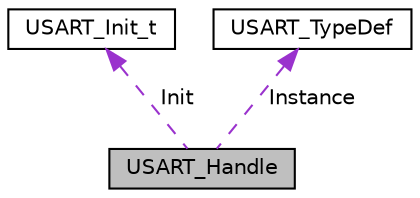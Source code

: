 digraph "USART_Handle"
{
 // LATEX_PDF_SIZE
  edge [fontname="Helvetica",fontsize="10",labelfontname="Helvetica",labelfontsize="10"];
  node [fontname="Helvetica",fontsize="10",shape=record];
  Node1 [label="USART_Handle",height=0.2,width=0.4,color="black", fillcolor="grey75", style="filled", fontcolor="black",tooltip=" "];
  Node2 -> Node1 [dir="back",color="darkorchid3",fontsize="10",style="dashed",label=" Init" ,fontname="Helvetica"];
  Node2 [label="USART_Init_t",height=0.2,width=0.4,color="black", fillcolor="white", style="filled",URL="$struct_u_s_a_r_t___init__t.html",tooltip=" "];
  Node3 -> Node1 [dir="back",color="darkorchid3",fontsize="10",style="dashed",label=" Instance" ,fontname="Helvetica"];
  Node3 [label="USART_TypeDef",height=0.2,width=0.4,color="black", fillcolor="white", style="filled",URL="$struct_u_s_a_r_t___type_def.html",tooltip=" "];
}

